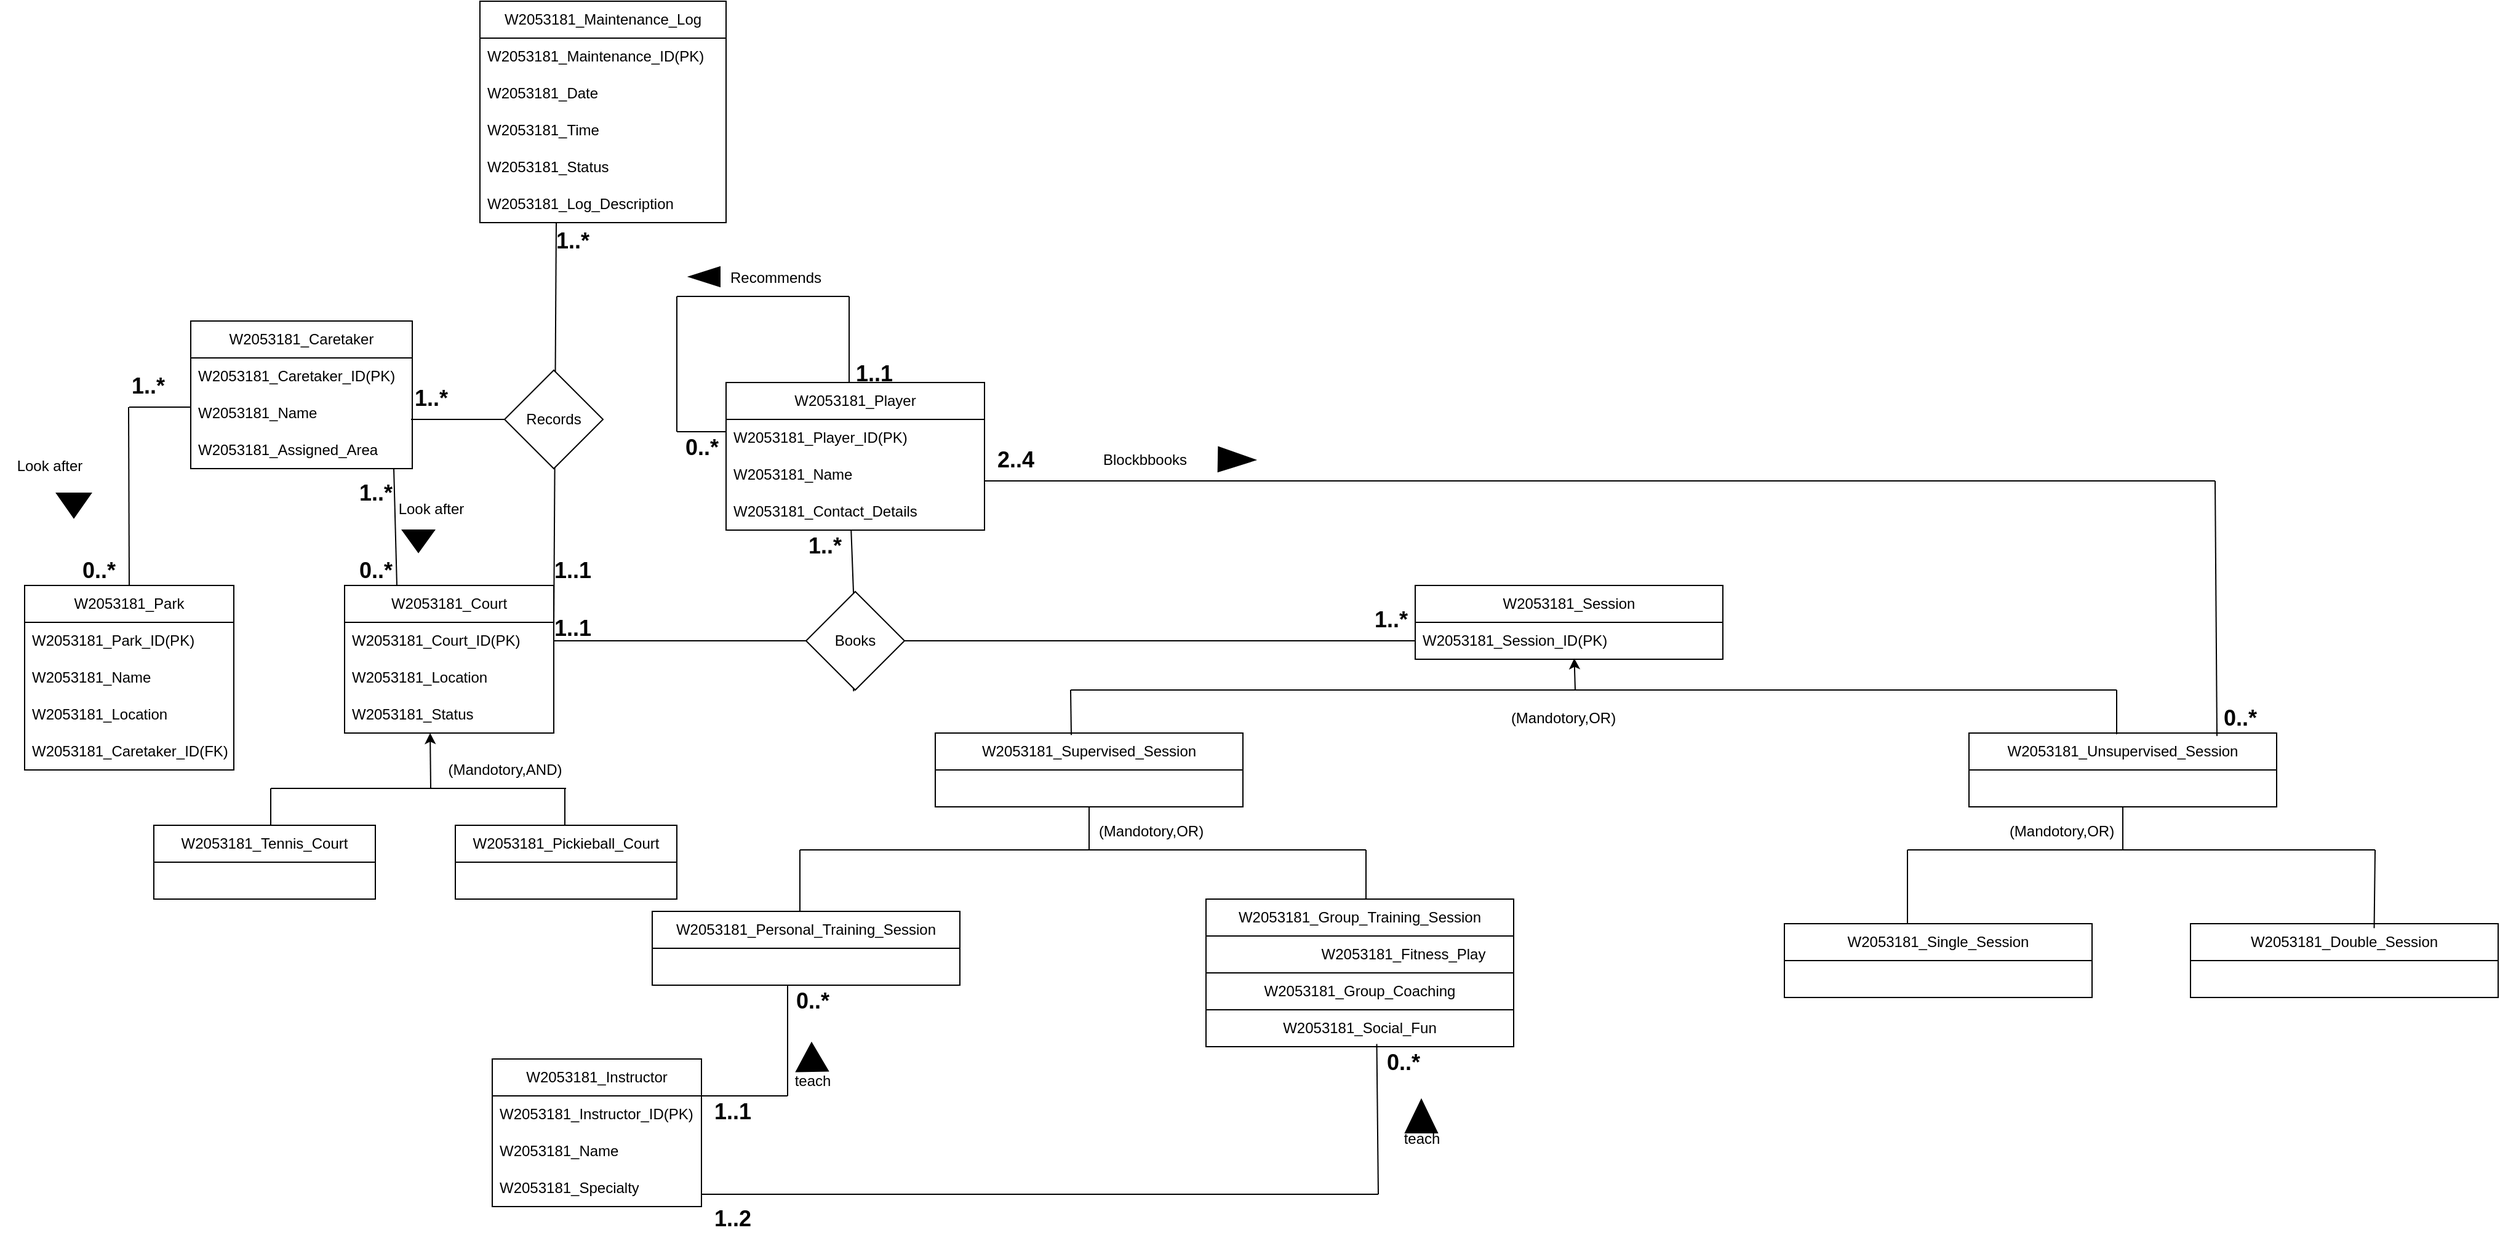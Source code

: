 <mxfile version="24.8.2">
  <diagram name="Page-1" id="o4bU7wl1wtWWs5g_lytX">
    <mxGraphModel dx="1502" dy="1691" grid="1" gridSize="10" guides="1" tooltips="1" connect="1" arrows="1" fold="1" page="1" pageScale="1" pageWidth="850" pageHeight="1100" math="0" shadow="0">
      <root>
        <mxCell id="0" />
        <mxCell id="1" parent="0" />
        <mxCell id="Y2qi2BhLRB18Mmbf1ACB-73" value="W2053181_Session" style="swimlane;fontStyle=0;childLayout=stackLayout;horizontal=1;startSize=30;horizontalStack=0;resizeParent=1;resizeParentMax=0;resizeLast=0;collapsible=1;marginBottom=0;whiteSpace=wrap;html=1;" parent="1" vertex="1">
          <mxGeometry x="1730" y="-15" width="250" height="60" as="geometry" />
        </mxCell>
        <mxCell id="O6MUh7L8gBD3o-QbOFRl-17" value="" style="endArrow=classic;html=1;rounded=0;entryX=0.517;entryY=0.973;entryDx=0;entryDy=0;entryPerimeter=0;" parent="Y2qi2BhLRB18Mmbf1ACB-73" target="Y2qi2BhLRB18Mmbf1ACB-74" edge="1">
          <mxGeometry width="50" height="50" relative="1" as="geometry">
            <mxPoint x="130" y="85" as="sourcePoint" />
            <mxPoint x="180" y="35" as="targetPoint" />
          </mxGeometry>
        </mxCell>
        <mxCell id="Y2qi2BhLRB18Mmbf1ACB-74" value="W2053181_Session_ID(PK)" style="text;strokeColor=none;fillColor=none;align=left;verticalAlign=middle;spacingLeft=4;spacingRight=4;overflow=hidden;points=[[0,0.5],[1,0.5]];portConstraint=eastwest;rotatable=0;whiteSpace=wrap;html=1;" parent="Y2qi2BhLRB18Mmbf1ACB-73" vertex="1">
          <mxGeometry y="30" width="250" height="30" as="geometry" />
        </mxCell>
        <mxCell id="Y2qi2BhLRB18Mmbf1ACB-79" value="W2053181_Personal_Training_Session" style="swimlane;fontStyle=0;childLayout=stackLayout;horizontal=1;startSize=30;horizontalStack=0;resizeParent=1;resizeParentMax=0;resizeLast=0;collapsible=1;marginBottom=0;whiteSpace=wrap;html=1;" parent="1" vertex="1">
          <mxGeometry x="1110" y="250" width="250" height="60" as="geometry" />
        </mxCell>
        <mxCell id="Y2qi2BhLRB18Mmbf1ACB-82" value="W2053181_Unsupervised_Session" style="swimlane;fontStyle=0;childLayout=stackLayout;horizontal=1;startSize=30;horizontalStack=0;resizeParent=1;resizeParentMax=0;resizeLast=0;collapsible=1;marginBottom=0;whiteSpace=wrap;html=1;" parent="1" vertex="1">
          <mxGeometry x="2180" y="105" width="250" height="60" as="geometry" />
        </mxCell>
        <mxCell id="O6MUh7L8gBD3o-QbOFRl-19" value="" style="endArrow=none;html=1;rounded=0;" parent="Y2qi2BhLRB18Mmbf1ACB-82" edge="1">
          <mxGeometry width="50" height="50" relative="1" as="geometry">
            <mxPoint x="125" y="95" as="sourcePoint" />
            <mxPoint x="125" y="60" as="targetPoint" />
          </mxGeometry>
        </mxCell>
        <mxCell id="Y2qi2BhLRB18Mmbf1ACB-84" value="W2053181_Supervised_Session" style="swimlane;fontStyle=0;childLayout=stackLayout;horizontal=1;startSize=30;horizontalStack=0;resizeParent=1;resizeParentMax=0;resizeLast=0;collapsible=1;marginBottom=0;whiteSpace=wrap;html=1;" parent="1" vertex="1">
          <mxGeometry x="1340" y="105" width="250" height="60" as="geometry" />
        </mxCell>
        <mxCell id="O6MUh7L8gBD3o-QbOFRl-21" value="" style="endArrow=none;html=1;rounded=0;entryX=0.5;entryY=1;entryDx=0;entryDy=0;" parent="Y2qi2BhLRB18Mmbf1ACB-84" target="Y2qi2BhLRB18Mmbf1ACB-84" edge="1">
          <mxGeometry width="50" height="50" relative="1" as="geometry">
            <mxPoint x="125" y="95" as="sourcePoint" />
            <mxPoint x="110" y="55" as="targetPoint" />
          </mxGeometry>
        </mxCell>
        <mxCell id="Y2qi2BhLRB18Mmbf1ACB-85" value="W2053181_Group_Training_Session" style="swimlane;fontStyle=0;childLayout=stackLayout;horizontal=1;startSize=30;horizontalStack=0;resizeParent=1;resizeParentMax=0;resizeLast=0;collapsible=1;marginBottom=0;whiteSpace=wrap;html=1;" parent="1" vertex="1">
          <mxGeometry x="1560" y="240" width="250" height="60" as="geometry" />
        </mxCell>
        <mxCell id="hULqtWP8kxbxIWVgAMqm-43" value="&amp;nbsp; &amp;nbsp; &amp;nbsp; &amp;nbsp; &amp;nbsp; &amp;nbsp; &amp;nbsp; &amp;nbsp; &amp;nbsp; &amp;nbsp; &amp;nbsp;W2053181_Fitness_Play" style="text;html=1;align=center;verticalAlign=middle;resizable=0;points=[];autosize=1;strokeColor=none;fillColor=none;" parent="Y2qi2BhLRB18Mmbf1ACB-85" vertex="1">
          <mxGeometry y="30" width="250" height="30" as="geometry" />
        </mxCell>
        <mxCell id="Y2qi2BhLRB18Mmbf1ACB-86" value="W2053181_Double_Session" style="swimlane;fontStyle=0;childLayout=stackLayout;horizontal=1;startSize=30;horizontalStack=0;resizeParent=1;resizeParentMax=0;resizeLast=0;collapsible=1;marginBottom=0;whiteSpace=wrap;html=1;" parent="1" vertex="1">
          <mxGeometry x="2360" y="260" width="250" height="60" as="geometry" />
        </mxCell>
        <mxCell id="Y2qi2BhLRB18Mmbf1ACB-87" value="W2053181_Single_Session" style="swimlane;fontStyle=0;childLayout=stackLayout;horizontal=1;startSize=30;horizontalStack=0;resizeParent=1;resizeParentMax=0;resizeLast=0;collapsible=1;marginBottom=0;whiteSpace=wrap;html=1;" parent="1" vertex="1">
          <mxGeometry x="2030" y="260" width="250" height="60" as="geometry" />
        </mxCell>
        <mxCell id="hULqtWP8kxbxIWVgAMqm-46" value="W2053181_Group_Coaching" style="whiteSpace=wrap;html=1;" parent="1" vertex="1">
          <mxGeometry x="1560" y="300" width="250" height="30" as="geometry" />
        </mxCell>
        <mxCell id="hULqtWP8kxbxIWVgAMqm-48" value="W2053181_Social_Fun" style="whiteSpace=wrap;html=1;" parent="1" vertex="1">
          <mxGeometry x="1560" y="330" width="250" height="30" as="geometry" />
        </mxCell>
        <mxCell id="hULqtWP8kxbxIWVgAMqm-54" value="W2053181_Tennis_Court" style="swimlane;fontStyle=0;childLayout=stackLayout;horizontal=1;startSize=30;horizontalStack=0;resizeParent=1;resizeParentMax=0;resizeLast=0;collapsible=1;marginBottom=0;whiteSpace=wrap;html=1;" parent="1" vertex="1">
          <mxGeometry x="705" y="180" width="180" height="60" as="geometry" />
        </mxCell>
        <mxCell id="hULqtWP8kxbxIWVgAMqm-58" value="W2053181_Pickieball_Court" style="swimlane;fontStyle=0;childLayout=stackLayout;horizontal=1;startSize=30;horizontalStack=0;resizeParent=1;resizeParentMax=0;resizeLast=0;collapsible=1;marginBottom=0;whiteSpace=wrap;html=1;" parent="1" vertex="1">
          <mxGeometry x="950" y="180" width="180" height="60" as="geometry" />
        </mxCell>
        <mxCell id="hULqtWP8kxbxIWVgAMqm-69" value="W2053181_Maintenance_Log" style="swimlane;fontStyle=0;childLayout=stackLayout;horizontal=1;startSize=30;horizontalStack=0;resizeParent=1;resizeParentMax=0;resizeLast=0;collapsible=1;marginBottom=0;whiteSpace=wrap;html=1;" parent="1" vertex="1">
          <mxGeometry x="970" y="-490" width="200" height="180" as="geometry" />
        </mxCell>
        <mxCell id="hULqtWP8kxbxIWVgAMqm-70" value="W2053181_Maintenance_ID(PK)" style="text;strokeColor=none;fillColor=none;align=left;verticalAlign=middle;spacingLeft=4;spacingRight=4;overflow=hidden;points=[[0,0.5],[1,0.5]];portConstraint=eastwest;rotatable=0;whiteSpace=wrap;html=1;" parent="hULqtWP8kxbxIWVgAMqm-69" vertex="1">
          <mxGeometry y="30" width="200" height="30" as="geometry" />
        </mxCell>
        <mxCell id="hULqtWP8kxbxIWVgAMqm-71" value="W2053181_Date" style="text;strokeColor=none;fillColor=none;align=left;verticalAlign=middle;spacingLeft=4;spacingRight=4;overflow=hidden;points=[[0,0.5],[1,0.5]];portConstraint=eastwest;rotatable=0;whiteSpace=wrap;html=1;" parent="hULqtWP8kxbxIWVgAMqm-69" vertex="1">
          <mxGeometry y="60" width="200" height="30" as="geometry" />
        </mxCell>
        <mxCell id="hULqtWP8kxbxIWVgAMqm-72" value="W2053181_Time" style="text;strokeColor=none;fillColor=none;align=left;verticalAlign=middle;spacingLeft=4;spacingRight=4;overflow=hidden;points=[[0,0.5],[1,0.5]];portConstraint=eastwest;rotatable=0;whiteSpace=wrap;html=1;" parent="hULqtWP8kxbxIWVgAMqm-69" vertex="1">
          <mxGeometry y="90" width="200" height="30" as="geometry" />
        </mxCell>
        <mxCell id="hULqtWP8kxbxIWVgAMqm-73" value="W2053181_Status" style="text;strokeColor=none;fillColor=none;align=left;verticalAlign=middle;spacingLeft=4;spacingRight=4;overflow=hidden;points=[[0,0.5],[1,0.5]];portConstraint=eastwest;rotatable=0;whiteSpace=wrap;html=1;" parent="hULqtWP8kxbxIWVgAMqm-69" vertex="1">
          <mxGeometry y="120" width="200" height="30" as="geometry" />
        </mxCell>
        <mxCell id="hULqtWP8kxbxIWVgAMqm-74" value="W2053181_Log_Description" style="text;strokeColor=none;fillColor=none;align=left;verticalAlign=middle;spacingLeft=4;spacingRight=4;overflow=hidden;points=[[0,0.5],[1,0.5]];portConstraint=eastwest;rotatable=0;whiteSpace=wrap;html=1;" parent="hULqtWP8kxbxIWVgAMqm-69" vertex="1">
          <mxGeometry y="150" width="200" height="30" as="geometry" />
        </mxCell>
        <mxCell id="hULqtWP8kxbxIWVgAMqm-77" value="W2053181_Caretaker" style="swimlane;fontStyle=0;childLayout=stackLayout;horizontal=1;startSize=30;horizontalStack=0;resizeParent=1;resizeParentMax=0;resizeLast=0;collapsible=1;marginBottom=0;whiteSpace=wrap;html=1;" parent="1" vertex="1">
          <mxGeometry x="735" y="-230" width="180" height="120" as="geometry" />
        </mxCell>
        <mxCell id="hULqtWP8kxbxIWVgAMqm-78" value="W2053181_Caretaker_ID(PK)" style="text;strokeColor=none;fillColor=none;align=left;verticalAlign=middle;spacingLeft=4;spacingRight=4;overflow=hidden;points=[[0,0.5],[1,0.5]];portConstraint=eastwest;rotatable=0;whiteSpace=wrap;html=1;" parent="hULqtWP8kxbxIWVgAMqm-77" vertex="1">
          <mxGeometry y="30" width="180" height="30" as="geometry" />
        </mxCell>
        <mxCell id="hULqtWP8kxbxIWVgAMqm-79" value="W2053181_Name" style="text;strokeColor=none;fillColor=none;align=left;verticalAlign=middle;spacingLeft=4;spacingRight=4;overflow=hidden;points=[[0,0.5],[1,0.5]];portConstraint=eastwest;rotatable=0;whiteSpace=wrap;html=1;" parent="hULqtWP8kxbxIWVgAMqm-77" vertex="1">
          <mxGeometry y="60" width="180" height="30" as="geometry" />
        </mxCell>
        <mxCell id="hULqtWP8kxbxIWVgAMqm-80" value="W2053181_Assigned_Area" style="text;strokeColor=none;fillColor=none;align=left;verticalAlign=middle;spacingLeft=4;spacingRight=4;overflow=hidden;points=[[0,0.5],[1,0.5]];portConstraint=eastwest;rotatable=0;whiteSpace=wrap;html=1;" parent="hULqtWP8kxbxIWVgAMqm-77" vertex="1">
          <mxGeometry y="90" width="180" height="30" as="geometry" />
        </mxCell>
        <mxCell id="hULqtWP8kxbxIWVgAMqm-81" value="W2053181_Park" style="swimlane;fontStyle=0;childLayout=stackLayout;horizontal=1;startSize=30;horizontalStack=0;resizeParent=1;resizeParentMax=0;resizeLast=0;collapsible=1;marginBottom=0;whiteSpace=wrap;html=1;" parent="1" vertex="1">
          <mxGeometry x="600" y="-15" width="170" height="150" as="geometry" />
        </mxCell>
        <mxCell id="hULqtWP8kxbxIWVgAMqm-82" value="W2053181_Park_ID(PK)" style="text;strokeColor=none;fillColor=none;align=left;verticalAlign=middle;spacingLeft=4;spacingRight=4;overflow=hidden;points=[[0,0.5],[1,0.5]];portConstraint=eastwest;rotatable=0;whiteSpace=wrap;html=1;" parent="hULqtWP8kxbxIWVgAMqm-81" vertex="1">
          <mxGeometry y="30" width="170" height="30" as="geometry" />
        </mxCell>
        <mxCell id="hULqtWP8kxbxIWVgAMqm-83" value="W2053181_Name" style="text;strokeColor=none;fillColor=none;align=left;verticalAlign=middle;spacingLeft=4;spacingRight=4;overflow=hidden;points=[[0,0.5],[1,0.5]];portConstraint=eastwest;rotatable=0;whiteSpace=wrap;html=1;" parent="hULqtWP8kxbxIWVgAMqm-81" vertex="1">
          <mxGeometry y="60" width="170" height="30" as="geometry" />
        </mxCell>
        <mxCell id="hULqtWP8kxbxIWVgAMqm-84" value="W2053181_Location" style="text;strokeColor=none;fillColor=none;align=left;verticalAlign=middle;spacingLeft=4;spacingRight=4;overflow=hidden;points=[[0,0.5],[1,0.5]];portConstraint=eastwest;rotatable=0;whiteSpace=wrap;html=1;" parent="hULqtWP8kxbxIWVgAMqm-81" vertex="1">
          <mxGeometry y="90" width="170" height="30" as="geometry" />
        </mxCell>
        <mxCell id="hULqtWP8kxbxIWVgAMqm-85" value="W2053181_Caretaker_ID(FK)" style="text;strokeColor=none;fillColor=none;align=left;verticalAlign=middle;spacingLeft=4;spacingRight=4;overflow=hidden;points=[[0,0.5],[1,0.5]];portConstraint=eastwest;rotatable=0;whiteSpace=wrap;html=1;" parent="hULqtWP8kxbxIWVgAMqm-81" vertex="1">
          <mxGeometry y="120" width="170" height="30" as="geometry" />
        </mxCell>
        <mxCell id="hULqtWP8kxbxIWVgAMqm-87" value="W2053181_Court" style="swimlane;fontStyle=0;childLayout=stackLayout;horizontal=1;startSize=30;horizontalStack=0;resizeParent=1;resizeParentMax=0;resizeLast=0;collapsible=1;marginBottom=0;whiteSpace=wrap;html=1;" parent="1" vertex="1">
          <mxGeometry x="860" y="-15" width="170" height="120" as="geometry" />
        </mxCell>
        <mxCell id="hULqtWP8kxbxIWVgAMqm-88" value="W2053181_Court_ID(PK)" style="text;strokeColor=none;fillColor=none;align=left;verticalAlign=middle;spacingLeft=4;spacingRight=4;overflow=hidden;points=[[0,0.5],[1,0.5]];portConstraint=eastwest;rotatable=0;whiteSpace=wrap;html=1;" parent="hULqtWP8kxbxIWVgAMqm-87" vertex="1">
          <mxGeometry y="30" width="170" height="30" as="geometry" />
        </mxCell>
        <mxCell id="hULqtWP8kxbxIWVgAMqm-90" value="W2053181_Location" style="text;strokeColor=none;fillColor=none;align=left;verticalAlign=middle;spacingLeft=4;spacingRight=4;overflow=hidden;points=[[0,0.5],[1,0.5]];portConstraint=eastwest;rotatable=0;whiteSpace=wrap;html=1;" parent="hULqtWP8kxbxIWVgAMqm-87" vertex="1">
          <mxGeometry y="60" width="170" height="30" as="geometry" />
        </mxCell>
        <mxCell id="hULqtWP8kxbxIWVgAMqm-91" value="W2053181_Status" style="text;strokeColor=none;fillColor=none;align=left;verticalAlign=middle;spacingLeft=4;spacingRight=4;overflow=hidden;points=[[0,0.5],[1,0.5]];portConstraint=eastwest;rotatable=0;whiteSpace=wrap;html=1;" parent="hULqtWP8kxbxIWVgAMqm-87" vertex="1">
          <mxGeometry y="90" width="170" height="30" as="geometry" />
        </mxCell>
        <mxCell id="hULqtWP8kxbxIWVgAMqm-92" value="W2053181_Player" style="swimlane;fontStyle=0;childLayout=stackLayout;horizontal=1;startSize=30;horizontalStack=0;resizeParent=1;resizeParentMax=0;resizeLast=0;collapsible=1;marginBottom=0;whiteSpace=wrap;html=1;" parent="1" vertex="1">
          <mxGeometry x="1170" y="-180" width="210" height="120" as="geometry" />
        </mxCell>
        <mxCell id="hULqtWP8kxbxIWVgAMqm-93" value="W2053181_Player_ID(PK)" style="text;strokeColor=none;fillColor=none;align=left;verticalAlign=middle;spacingLeft=4;spacingRight=4;overflow=hidden;points=[[0,0.5],[1,0.5]];portConstraint=eastwest;rotatable=0;whiteSpace=wrap;html=1;" parent="hULqtWP8kxbxIWVgAMqm-92" vertex="1">
          <mxGeometry y="30" width="210" height="30" as="geometry" />
        </mxCell>
        <mxCell id="hULqtWP8kxbxIWVgAMqm-94" value="W2053181_Name" style="text;strokeColor=none;fillColor=none;align=left;verticalAlign=middle;spacingLeft=4;spacingRight=4;overflow=hidden;points=[[0,0.5],[1,0.5]];portConstraint=eastwest;rotatable=0;whiteSpace=wrap;html=1;" parent="hULqtWP8kxbxIWVgAMqm-92" vertex="1">
          <mxGeometry y="60" width="210" height="30" as="geometry" />
        </mxCell>
        <mxCell id="hULqtWP8kxbxIWVgAMqm-95" value="W2053181_Contact_Details" style="text;strokeColor=none;fillColor=none;align=left;verticalAlign=middle;spacingLeft=4;spacingRight=4;overflow=hidden;points=[[0,0.5],[1,0.5]];portConstraint=eastwest;rotatable=0;whiteSpace=wrap;html=1;" parent="hULqtWP8kxbxIWVgAMqm-92" vertex="1">
          <mxGeometry y="90" width="210" height="30" as="geometry" />
        </mxCell>
        <mxCell id="hULqtWP8kxbxIWVgAMqm-102" value="" style="endArrow=none;html=1;rounded=0;" parent="1" edge="1">
          <mxGeometry width="50" height="50" relative="1" as="geometry">
            <mxPoint x="1230" y="250" as="sourcePoint" />
            <mxPoint x="1230" y="200" as="targetPoint" />
          </mxGeometry>
        </mxCell>
        <mxCell id="hULqtWP8kxbxIWVgAMqm-103" value="" style="endArrow=none;html=1;rounded=0;" parent="1" edge="1">
          <mxGeometry width="50" height="50" relative="1" as="geometry">
            <mxPoint x="1230" y="200" as="sourcePoint" />
            <mxPoint x="1690" y="200" as="targetPoint" />
          </mxGeometry>
        </mxCell>
        <mxCell id="hULqtWP8kxbxIWVgAMqm-104" value="" style="endArrow=none;html=1;rounded=0;exitX=0.5;exitY=0;exitDx=0;exitDy=0;" parent="1" source="Y2qi2BhLRB18Mmbf1ACB-85" edge="1">
          <mxGeometry width="50" height="50" relative="1" as="geometry">
            <mxPoint x="1640" y="250" as="sourcePoint" />
            <mxPoint x="1690" y="200" as="targetPoint" />
            <Array as="points">
              <mxPoint x="1690" y="240" />
            </Array>
          </mxGeometry>
        </mxCell>
        <mxCell id="hULqtWP8kxbxIWVgAMqm-110" value="" style="endArrow=none;html=1;rounded=0;" parent="1" edge="1">
          <mxGeometry width="50" height="50" relative="1" as="geometry">
            <mxPoint x="2130" y="260" as="sourcePoint" />
            <mxPoint x="2130" y="200" as="targetPoint" />
          </mxGeometry>
        </mxCell>
        <mxCell id="hULqtWP8kxbxIWVgAMqm-112" value="" style="endArrow=none;html=1;rounded=0;" parent="1" edge="1">
          <mxGeometry width="50" height="50" relative="1" as="geometry">
            <mxPoint x="2130" y="200" as="sourcePoint" />
            <mxPoint x="2510" y="200" as="targetPoint" />
          </mxGeometry>
        </mxCell>
        <mxCell id="hULqtWP8kxbxIWVgAMqm-113" value="" style="endArrow=none;html=1;rounded=0;exitX=0.597;exitY=0.06;exitDx=0;exitDy=0;exitPerimeter=0;" parent="1" source="Y2qi2BhLRB18Mmbf1ACB-86" edge="1">
          <mxGeometry width="50" height="50" relative="1" as="geometry">
            <mxPoint x="2510" y="250" as="sourcePoint" />
            <mxPoint x="2510" y="200" as="targetPoint" />
          </mxGeometry>
        </mxCell>
        <mxCell id="hULqtWP8kxbxIWVgAMqm-117" value="" style="endArrow=none;html=1;rounded=0;exitX=0.442;exitY=0.027;exitDx=0;exitDy=0;exitPerimeter=0;" parent="1" source="Y2qi2BhLRB18Mmbf1ACB-84" edge="1">
          <mxGeometry width="50" height="50" relative="1" as="geometry">
            <mxPoint x="1450" y="100" as="sourcePoint" />
            <mxPoint x="1450" y="70" as="targetPoint" />
          </mxGeometry>
        </mxCell>
        <mxCell id="hULqtWP8kxbxIWVgAMqm-118" value="" style="endArrow=none;html=1;rounded=0;" parent="1" edge="1">
          <mxGeometry width="50" height="50" relative="1" as="geometry">
            <mxPoint x="1450" y="70" as="sourcePoint" />
            <mxPoint x="2300" y="70" as="targetPoint" />
          </mxGeometry>
        </mxCell>
        <mxCell id="hULqtWP8kxbxIWVgAMqm-119" value="" style="endArrow=none;html=1;rounded=0;" parent="1" edge="1">
          <mxGeometry width="50" height="50" relative="1" as="geometry">
            <mxPoint x="2300" y="106" as="sourcePoint" />
            <mxPoint x="2300" y="70" as="targetPoint" />
          </mxGeometry>
        </mxCell>
        <mxCell id="hULqtWP8kxbxIWVgAMqm-128" value="" style="endArrow=none;html=1;rounded=0;" parent="1" edge="1">
          <mxGeometry width="50" height="50" relative="1" as="geometry">
            <mxPoint x="800" y="180" as="sourcePoint" />
            <mxPoint x="800" y="150" as="targetPoint" />
          </mxGeometry>
        </mxCell>
        <mxCell id="hULqtWP8kxbxIWVgAMqm-130" value="" style="endArrow=none;html=1;rounded=0;" parent="1" edge="1">
          <mxGeometry width="50" height="50" relative="1" as="geometry">
            <mxPoint x="1039" y="180" as="sourcePoint" />
            <mxPoint x="1039" y="150" as="targetPoint" />
          </mxGeometry>
        </mxCell>
        <mxCell id="hULqtWP8kxbxIWVgAMqm-134" value="" style="endArrow=none;html=1;rounded=0;" parent="1" edge="1">
          <mxGeometry width="50" height="50" relative="1" as="geometry">
            <mxPoint x="1030" y="20" as="sourcePoint" />
            <mxPoint x="1032" y="-310" as="targetPoint" />
          </mxGeometry>
        </mxCell>
        <mxCell id="hULqtWP8kxbxIWVgAMqm-142" value="" style="endArrow=none;html=1;rounded=0;entryX=0;entryY=0.5;entryDx=0;entryDy=0;" parent="1" source="O6MUh7L8gBD3o-QbOFRl-12" target="Y2qi2BhLRB18Mmbf1ACB-74" edge="1">
          <mxGeometry width="50" height="50" relative="1" as="geometry">
            <mxPoint x="1030" y="30" as="sourcePoint" />
            <mxPoint x="1080" y="-20" as="targetPoint" />
          </mxGeometry>
        </mxCell>
        <mxCell id="hULqtWP8kxbxIWVgAMqm-144" value="" style="endArrow=none;html=1;rounded=0;" parent="1" edge="1">
          <mxGeometry width="50" height="50" relative="1" as="geometry">
            <mxPoint x="1380" y="-100" as="sourcePoint" />
            <mxPoint x="2380" y="-100" as="targetPoint" />
          </mxGeometry>
        </mxCell>
        <mxCell id="hULqtWP8kxbxIWVgAMqm-145" value="" style="endArrow=none;html=1;rounded=0;exitX=0.806;exitY=0.04;exitDx=0;exitDy=0;exitPerimeter=0;" parent="1" source="Y2qi2BhLRB18Mmbf1ACB-82" edge="1">
          <mxGeometry width="50" height="50" relative="1" as="geometry">
            <mxPoint x="2380" y="100" as="sourcePoint" />
            <mxPoint x="2380" y="-100" as="targetPoint" />
          </mxGeometry>
        </mxCell>
        <mxCell id="hULqtWP8kxbxIWVgAMqm-146" value="" style="endArrow=none;html=1;rounded=0;entryX=0.484;entryY=1.013;entryDx=0;entryDy=0;entryPerimeter=0;" parent="1" source="O6MUh7L8gBD3o-QbOFRl-12" target="hULqtWP8kxbxIWVgAMqm-95" edge="1">
          <mxGeometry width="50" height="50" relative="1" as="geometry">
            <mxPoint x="1270" y="30" as="sourcePoint" />
            <mxPoint x="1320" y="-20" as="targetPoint" />
          </mxGeometry>
        </mxCell>
        <mxCell id="O6MUh7L8gBD3o-QbOFRl-2" value="" style="endArrow=none;html=1;rounded=0;" parent="1" edge="1">
          <mxGeometry width="50" height="50" relative="1" as="geometry">
            <mxPoint x="1270" y="-180" as="sourcePoint" />
            <mxPoint x="1270" y="-250" as="targetPoint" />
          </mxGeometry>
        </mxCell>
        <mxCell id="O6MUh7L8gBD3o-QbOFRl-4" value="" style="endArrow=none;html=1;rounded=0;" parent="1" edge="1">
          <mxGeometry width="50" height="50" relative="1" as="geometry">
            <mxPoint x="1130" y="-250" as="sourcePoint" />
            <mxPoint x="1270" y="-250" as="targetPoint" />
          </mxGeometry>
        </mxCell>
        <mxCell id="O6MUh7L8gBD3o-QbOFRl-5" value="" style="endArrow=none;html=1;rounded=0;" parent="1" edge="1">
          <mxGeometry width="50" height="50" relative="1" as="geometry">
            <mxPoint x="1130" y="-140" as="sourcePoint" />
            <mxPoint x="1130" y="-250" as="targetPoint" />
          </mxGeometry>
        </mxCell>
        <mxCell id="O6MUh7L8gBD3o-QbOFRl-6" value="" style="endArrow=none;html=1;rounded=0;" parent="1" edge="1">
          <mxGeometry width="50" height="50" relative="1" as="geometry">
            <mxPoint x="1130" y="-140" as="sourcePoint" />
            <mxPoint x="1170" y="-140" as="targetPoint" />
          </mxGeometry>
        </mxCell>
        <mxCell id="O6MUh7L8gBD3o-QbOFRl-7" value="Records" style="rhombus;whiteSpace=wrap;html=1;" parent="1" vertex="1">
          <mxGeometry x="990" y="-190" width="80" height="80" as="geometry" />
        </mxCell>
        <mxCell id="O6MUh7L8gBD3o-QbOFRl-8" value="" style="endArrow=none;html=1;rounded=0;" parent="1" edge="1">
          <mxGeometry width="50" height="50" relative="1" as="geometry">
            <mxPoint x="914" y="-150" as="sourcePoint" />
            <mxPoint x="990" y="-150" as="targetPoint" />
          </mxGeometry>
        </mxCell>
        <mxCell id="O6MUh7L8gBD3o-QbOFRl-9" value="" style="endArrow=none;html=1;rounded=0;exitX=0.25;exitY=0;exitDx=0;exitDy=0;" parent="1" source="hULqtWP8kxbxIWVgAMqm-87" edge="1">
          <mxGeometry width="50" height="50" relative="1" as="geometry">
            <mxPoint x="900" y="-20" as="sourcePoint" />
            <mxPoint x="900" y="-110" as="targetPoint" />
          </mxGeometry>
        </mxCell>
        <mxCell id="O6MUh7L8gBD3o-QbOFRl-10" value="" style="endArrow=none;html=1;rounded=0;" parent="1" edge="1">
          <mxGeometry width="50" height="50" relative="1" as="geometry">
            <mxPoint x="685" y="-160" as="sourcePoint" />
            <mxPoint x="735" y="-160" as="targetPoint" />
          </mxGeometry>
        </mxCell>
        <mxCell id="O6MUh7L8gBD3o-QbOFRl-11" value="" style="endArrow=none;html=1;rounded=0;exitX=0.5;exitY=0;exitDx=0;exitDy=0;" parent="1" source="hULqtWP8kxbxIWVgAMqm-81" edge="1">
          <mxGeometry width="50" height="50" relative="1" as="geometry">
            <mxPoint x="685" y="-20" as="sourcePoint" />
            <mxPoint x="684.5" y="-160" as="targetPoint" />
          </mxGeometry>
        </mxCell>
        <mxCell id="O6MUh7L8gBD3o-QbOFRl-13" value="" style="endArrow=none;html=1;rounded=0;entryX=0.484;entryY=1.013;entryDx=0;entryDy=0;entryPerimeter=0;" parent="1" target="O6MUh7L8gBD3o-QbOFRl-12" edge="1">
          <mxGeometry width="50" height="50" relative="1" as="geometry">
            <mxPoint x="1270" y="30" as="sourcePoint" />
            <mxPoint x="1272" y="-60" as="targetPoint" />
          </mxGeometry>
        </mxCell>
        <mxCell id="O6MUh7L8gBD3o-QbOFRl-14" value="" style="endArrow=none;html=1;rounded=0;entryX=0;entryY=0.5;entryDx=0;entryDy=0;" parent="1" target="O6MUh7L8gBD3o-QbOFRl-12" edge="1">
          <mxGeometry width="50" height="50" relative="1" as="geometry">
            <mxPoint x="1030" y="30" as="sourcePoint" />
            <mxPoint x="1730" y="30" as="targetPoint" />
          </mxGeometry>
        </mxCell>
        <mxCell id="O6MUh7L8gBD3o-QbOFRl-12" value="Books" style="rhombus;whiteSpace=wrap;html=1;" parent="1" vertex="1">
          <mxGeometry x="1235" y="-10" width="80" height="80" as="geometry" />
        </mxCell>
        <mxCell id="O6MUh7L8gBD3o-QbOFRl-15" value="" style="endArrow=none;html=1;rounded=0;" parent="1" edge="1">
          <mxGeometry width="50" height="50" relative="1" as="geometry">
            <mxPoint x="800" y="150" as="sourcePoint" />
            <mxPoint x="1040" y="150" as="targetPoint" />
          </mxGeometry>
        </mxCell>
        <mxCell id="O6MUh7L8gBD3o-QbOFRl-16" value="" style="endArrow=classic;html=1;rounded=0;entryX=0.409;entryY=1;entryDx=0;entryDy=0;entryPerimeter=0;" parent="1" target="hULqtWP8kxbxIWVgAMqm-91" edge="1">
          <mxGeometry width="50" height="50" relative="1" as="geometry">
            <mxPoint x="930" y="150" as="sourcePoint" />
            <mxPoint x="980" y="100" as="targetPoint" />
          </mxGeometry>
        </mxCell>
        <mxCell id="O6MUh7L8gBD3o-QbOFRl-22" value="W2053181_Instructor" style="swimlane;fontStyle=0;childLayout=stackLayout;horizontal=1;startSize=30;horizontalStack=0;resizeParent=1;resizeParentMax=0;resizeLast=0;collapsible=1;marginBottom=0;whiteSpace=wrap;html=1;" parent="1" vertex="1">
          <mxGeometry x="980" y="370" width="170" height="120" as="geometry" />
        </mxCell>
        <mxCell id="O6MUh7L8gBD3o-QbOFRl-23" value="W2053181_Instructor_ID(PK)" style="text;strokeColor=none;fillColor=none;align=left;verticalAlign=middle;spacingLeft=4;spacingRight=4;overflow=hidden;points=[[0,0.5],[1,0.5]];portConstraint=eastwest;rotatable=0;whiteSpace=wrap;html=1;" parent="O6MUh7L8gBD3o-QbOFRl-22" vertex="1">
          <mxGeometry y="30" width="170" height="30" as="geometry" />
        </mxCell>
        <mxCell id="O6MUh7L8gBD3o-QbOFRl-24" value="W2053181_Name" style="text;strokeColor=none;fillColor=none;align=left;verticalAlign=middle;spacingLeft=4;spacingRight=4;overflow=hidden;points=[[0,0.5],[1,0.5]];portConstraint=eastwest;rotatable=0;whiteSpace=wrap;html=1;" parent="O6MUh7L8gBD3o-QbOFRl-22" vertex="1">
          <mxGeometry y="60" width="170" height="30" as="geometry" />
        </mxCell>
        <mxCell id="O6MUh7L8gBD3o-QbOFRl-25" value="W2053181_Specialty" style="text;strokeColor=none;fillColor=none;align=left;verticalAlign=middle;spacingLeft=4;spacingRight=4;overflow=hidden;points=[[0,0.5],[1,0.5]];portConstraint=eastwest;rotatable=0;whiteSpace=wrap;html=1;" parent="O6MUh7L8gBD3o-QbOFRl-22" vertex="1">
          <mxGeometry y="90" width="170" height="30" as="geometry" />
        </mxCell>
        <mxCell id="O6MUh7L8gBD3o-QbOFRl-26" value="" style="endArrow=none;html=1;rounded=0;" parent="1" edge="1">
          <mxGeometry width="50" height="50" relative="1" as="geometry">
            <mxPoint x="1150" y="400" as="sourcePoint" />
            <mxPoint x="1220" y="400" as="targetPoint" />
          </mxGeometry>
        </mxCell>
        <mxCell id="O6MUh7L8gBD3o-QbOFRl-27" value="" style="endArrow=none;html=1;rounded=0;" parent="1" edge="1">
          <mxGeometry width="50" height="50" relative="1" as="geometry">
            <mxPoint x="1220" y="400" as="sourcePoint" />
            <mxPoint x="1220" y="310" as="targetPoint" />
          </mxGeometry>
        </mxCell>
        <mxCell id="O6MUh7L8gBD3o-QbOFRl-28" value="" style="endArrow=none;html=1;rounded=0;" parent="1" edge="1">
          <mxGeometry width="50" height="50" relative="1" as="geometry">
            <mxPoint x="1150" y="480" as="sourcePoint" />
            <mxPoint x="1700" y="480" as="targetPoint" />
          </mxGeometry>
        </mxCell>
        <mxCell id="O6MUh7L8gBD3o-QbOFRl-29" value="" style="endArrow=none;html=1;rounded=0;entryX=0.555;entryY=0.927;entryDx=0;entryDy=0;entryPerimeter=0;" parent="1" target="hULqtWP8kxbxIWVgAMqm-48" edge="1">
          <mxGeometry width="50" height="50" relative="1" as="geometry">
            <mxPoint x="1700" y="480" as="sourcePoint" />
            <mxPoint x="1750" y="430" as="targetPoint" />
          </mxGeometry>
        </mxCell>
        <mxCell id="O6MUh7L8gBD3o-QbOFRl-30" value="Recommends" style="text;html=1;align=center;verticalAlign=middle;resizable=0;points=[];autosize=1;strokeColor=none;fillColor=none;" parent="1" vertex="1">
          <mxGeometry x="1160" y="-280" width="100" height="30" as="geometry" />
        </mxCell>
        <mxCell id="O6MUh7L8gBD3o-QbOFRl-33" value="&lt;h2&gt;1..*&lt;/h2&gt;" style="text;html=1;align=center;verticalAlign=middle;resizable=0;points=[];autosize=1;strokeColor=none;fillColor=none;" parent="1" vertex="1">
          <mxGeometry x="1020" y="-325" width="50" height="60" as="geometry" />
        </mxCell>
        <mxCell id="O6MUh7L8gBD3o-QbOFRl-34" value="&lt;h2&gt;1..*&lt;/h2&gt;" style="text;html=1;align=center;verticalAlign=middle;resizable=0;points=[];autosize=1;strokeColor=none;fillColor=none;" parent="1" vertex="1">
          <mxGeometry x="905" y="-197" width="50" height="60" as="geometry" />
        </mxCell>
        <mxCell id="O6MUh7L8gBD3o-QbOFRl-35" value="(Mandotory,OR)" style="text;html=1;align=center;verticalAlign=middle;resizable=0;points=[];autosize=1;strokeColor=none;fillColor=none;" parent="1" vertex="1">
          <mxGeometry x="1460" y="170" width="110" height="30" as="geometry" />
        </mxCell>
        <mxCell id="O6MUh7L8gBD3o-QbOFRl-36" value="(Mandotory,OR)" style="text;html=1;align=center;verticalAlign=middle;resizable=0;points=[];autosize=1;strokeColor=none;fillColor=none;" parent="1" vertex="1">
          <mxGeometry x="2200" y="170" width="110" height="30" as="geometry" />
        </mxCell>
        <mxCell id="O6MUh7L8gBD3o-QbOFRl-37" value="(Mandotory,OR)" style="text;html=1;align=center;verticalAlign=middle;resizable=0;points=[];autosize=1;strokeColor=none;fillColor=none;" parent="1" vertex="1">
          <mxGeometry x="1795" y="78" width="110" height="30" as="geometry" />
        </mxCell>
        <mxCell id="O6MUh7L8gBD3o-QbOFRl-38" value="&lt;h2&gt;1..*&lt;/h2&gt;" style="text;html=1;align=center;verticalAlign=middle;resizable=0;points=[];autosize=1;strokeColor=none;fillColor=none;" parent="1" vertex="1">
          <mxGeometry x="860" y="-120" width="50" height="60" as="geometry" />
        </mxCell>
        <mxCell id="O6MUh7L8gBD3o-QbOFRl-39" value="&lt;h2&gt;0..*&lt;/h2&gt;" style="text;html=1;align=center;verticalAlign=middle;resizable=0;points=[];autosize=1;strokeColor=none;fillColor=none;" parent="1" vertex="1">
          <mxGeometry x="860" y="-57" width="50" height="60" as="geometry" />
        </mxCell>
        <mxCell id="O6MUh7L8gBD3o-QbOFRl-40" value="&lt;h2&gt;1..*&lt;/h2&gt;" style="text;html=1;align=center;verticalAlign=middle;resizable=0;points=[];autosize=1;strokeColor=none;fillColor=none;" parent="1" vertex="1">
          <mxGeometry x="675" y="-207" width="50" height="60" as="geometry" />
        </mxCell>
        <mxCell id="O6MUh7L8gBD3o-QbOFRl-41" value="&lt;h2&gt;0..*&lt;/h2&gt;" style="text;html=1;align=center;verticalAlign=middle;resizable=0;points=[];autosize=1;strokeColor=none;fillColor=none;" parent="1" vertex="1">
          <mxGeometry x="635" y="-57" width="50" height="60" as="geometry" />
        </mxCell>
        <mxCell id="O6MUh7L8gBD3o-QbOFRl-42" value="&lt;h2&gt;1..1&lt;/h2&gt;" style="text;html=1;align=center;verticalAlign=middle;resizable=0;points=[];autosize=1;strokeColor=none;fillColor=none;" parent="1" vertex="1">
          <mxGeometry x="1265" y="-217" width="50" height="60" as="geometry" />
        </mxCell>
        <mxCell id="O6MUh7L8gBD3o-QbOFRl-43" value="&lt;h2&gt;0..*&lt;/h2&gt;" style="text;html=1;align=center;verticalAlign=middle;resizable=0;points=[];autosize=1;strokeColor=none;fillColor=none;" parent="1" vertex="1">
          <mxGeometry x="1125" y="-157" width="50" height="60" as="geometry" />
        </mxCell>
        <mxCell id="O6MUh7L8gBD3o-QbOFRl-44" value="(Mandotory,AND)" style="text;html=1;align=center;verticalAlign=middle;resizable=0;points=[];autosize=1;strokeColor=none;fillColor=none;" parent="1" vertex="1">
          <mxGeometry x="930" y="120" width="120" height="30" as="geometry" />
        </mxCell>
        <mxCell id="O6MUh7L8gBD3o-QbOFRl-45" value="&lt;h2&gt;1..1&lt;/h2&gt;" style="text;html=1;align=center;verticalAlign=middle;resizable=0;points=[];autosize=1;strokeColor=none;fillColor=none;" parent="1" vertex="1">
          <mxGeometry x="1020" y="-57" width="50" height="60" as="geometry" />
        </mxCell>
        <mxCell id="O6MUh7L8gBD3o-QbOFRl-46" value="&lt;h2&gt;1..1&lt;/h2&gt;" style="text;html=1;align=center;verticalAlign=middle;resizable=0;points=[];autosize=1;strokeColor=none;fillColor=none;" parent="1" vertex="1">
          <mxGeometry x="1020" y="-10" width="50" height="60" as="geometry" />
        </mxCell>
        <mxCell id="O6MUh7L8gBD3o-QbOFRl-47" value="&lt;h2&gt;1..*&lt;/h2&gt;" style="text;html=1;align=center;verticalAlign=middle;resizable=0;points=[];autosize=1;strokeColor=none;fillColor=none;" parent="1" vertex="1">
          <mxGeometry x="1685" y="-17" width="50" height="60" as="geometry" />
        </mxCell>
        <mxCell id="O6MUh7L8gBD3o-QbOFRl-48" value="&lt;h2&gt;1..1&lt;/h2&gt;" style="text;html=1;align=center;verticalAlign=middle;resizable=0;points=[];autosize=1;strokeColor=none;fillColor=none;" parent="1" vertex="1">
          <mxGeometry x="1150" y="383" width="50" height="60" as="geometry" />
        </mxCell>
        <mxCell id="O6MUh7L8gBD3o-QbOFRl-51" value="&lt;h2&gt;1..2&lt;/h2&gt;" style="text;html=1;align=center;verticalAlign=middle;resizable=0;points=[];autosize=1;strokeColor=none;fillColor=none;" parent="1" vertex="1">
          <mxGeometry x="1150" y="470" width="50" height="60" as="geometry" />
        </mxCell>
        <mxCell id="O6MUh7L8gBD3o-QbOFRl-52" value="&lt;h2&gt;0..*&lt;/h2&gt;" style="text;html=1;align=center;verticalAlign=middle;resizable=0;points=[];autosize=1;strokeColor=none;fillColor=none;" parent="1" vertex="1">
          <mxGeometry x="1215" y="293" width="50" height="60" as="geometry" />
        </mxCell>
        <mxCell id="O6MUh7L8gBD3o-QbOFRl-53" value="&lt;h2&gt;0..*&lt;/h2&gt;" style="text;html=1;align=center;verticalAlign=middle;resizable=0;points=[];autosize=1;strokeColor=none;fillColor=none;" parent="1" vertex="1">
          <mxGeometry x="1695" y="343" width="50" height="60" as="geometry" />
        </mxCell>
        <mxCell id="O6MUh7L8gBD3o-QbOFRl-54" value="&lt;h2&gt;2..4&lt;/h2&gt;" style="text;html=1;align=center;verticalAlign=middle;resizable=0;points=[];autosize=1;strokeColor=none;fillColor=none;" parent="1" vertex="1">
          <mxGeometry x="1380" y="-147" width="50" height="60" as="geometry" />
        </mxCell>
        <mxCell id="O6MUh7L8gBD3o-QbOFRl-55" value="&lt;h2&gt;0..*&lt;/h2&gt;" style="text;html=1;align=center;verticalAlign=middle;resizable=0;points=[];autosize=1;strokeColor=none;fillColor=none;" parent="1" vertex="1">
          <mxGeometry x="2375" y="63" width="50" height="60" as="geometry" />
        </mxCell>
        <mxCell id="O6MUh7L8gBD3o-QbOFRl-56" value="&lt;h2&gt;1..*&lt;/h2&gt;" style="text;html=1;align=center;verticalAlign=middle;resizable=0;points=[];autosize=1;strokeColor=none;fillColor=none;" parent="1" vertex="1">
          <mxGeometry x="1225" y="-77" width="50" height="60" as="geometry" />
        </mxCell>
        <mxCell id="O6MUh7L8gBD3o-QbOFRl-57" value="" style="shape=mxgraph.arrows2.wedgeArrow;html=1;bendable=0;startWidth=8;fillColor=strokeColor;defaultFillColor=invert;defaultGradientColor=invert;rounded=0;" parent="1" edge="1">
          <mxGeometry width="100" height="100" relative="1" as="geometry">
            <mxPoint x="1165" y="-266" as="sourcePoint" />
            <mxPoint x="1140" y="-266" as="targetPoint" />
          </mxGeometry>
        </mxCell>
        <mxCell id="O6MUh7L8gBD3o-QbOFRl-64" value="" style="shape=mxgraph.arrows2.wedgeArrow;html=1;bendable=0;startWidth=13;fillColor=strokeColor;defaultFillColor=invert;defaultGradientColor=invert;rounded=0;" parent="1" edge="1">
          <mxGeometry width="100" height="100" relative="1" as="geometry">
            <mxPoint x="920" y="-60" as="sourcePoint" />
            <mxPoint x="920" y="-42" as="targetPoint" />
          </mxGeometry>
        </mxCell>
        <mxCell id="O6MUh7L8gBD3o-QbOFRl-65" value="" style="shape=mxgraph.arrows2.wedgeArrow;html=1;bendable=0;startWidth=14;fillColor=strokeColor;defaultFillColor=invert;defaultGradientColor=invert;rounded=0;" parent="1" edge="1">
          <mxGeometry width="100" height="100" relative="1" as="geometry">
            <mxPoint x="640" y="-90" as="sourcePoint" />
            <mxPoint x="640" y="-70" as="targetPoint" />
          </mxGeometry>
        </mxCell>
        <mxCell id="O6MUh7L8gBD3o-QbOFRl-66" value="" style="shape=mxgraph.arrows2.wedgeArrow;html=1;bendable=0;startWidth=13;fillColor=strokeColor;defaultFillColor=invert;defaultGradientColor=invert;rounded=0;entryX=0.7;entryY=1.08;entryDx=0;entryDy=0;entryPerimeter=0;" parent="1" edge="1">
          <mxGeometry width="100" height="100" relative="1" as="geometry">
            <mxPoint x="1240" y="380" as="sourcePoint" />
            <mxPoint x="1239.5" y="356.95" as="targetPoint" />
          </mxGeometry>
        </mxCell>
        <mxCell id="O6MUh7L8gBD3o-QbOFRl-67" value="" style="shape=mxgraph.arrows2.wedgeArrow;html=1;bendable=0;startWidth=13;fillColor=strokeColor;defaultFillColor=invert;defaultGradientColor=invert;rounded=0;" parent="1" edge="1">
          <mxGeometry width="100" height="100" relative="1" as="geometry">
            <mxPoint x="1735" y="430" as="sourcePoint" />
            <mxPoint x="1735" y="403" as="targetPoint" />
          </mxGeometry>
        </mxCell>
        <mxCell id="O6MUh7L8gBD3o-QbOFRl-68" value="" style="shape=mxgraph.arrows2.wedgeArrow;html=1;bendable=0;startWidth=10;fillColor=strokeColor;defaultFillColor=invert;defaultGradientColor=invert;rounded=0;" parent="1" edge="1">
          <mxGeometry width="100" height="100" relative="1" as="geometry">
            <mxPoint x="1570" y="-117.5" as="sourcePoint" />
            <mxPoint x="1600" y="-117" as="targetPoint" />
          </mxGeometry>
        </mxCell>
        <mxCell id="O6MUh7L8gBD3o-QbOFRl-70" value="teach" style="text;html=1;align=center;verticalAlign=middle;resizable=0;points=[];autosize=1;strokeColor=none;fillColor=none;" parent="1" vertex="1">
          <mxGeometry x="1215" y="373" width="50" height="30" as="geometry" />
        </mxCell>
        <mxCell id="O6MUh7L8gBD3o-QbOFRl-71" value="teach" style="text;html=1;align=center;verticalAlign=middle;resizable=0;points=[];autosize=1;strokeColor=none;fillColor=none;" parent="1" vertex="1">
          <mxGeometry x="1710" y="420" width="50" height="30" as="geometry" />
        </mxCell>
        <mxCell id="O6MUh7L8gBD3o-QbOFRl-72" value="Blockbbooks" style="text;html=1;align=center;verticalAlign=middle;resizable=0;points=[];autosize=1;strokeColor=none;fillColor=none;" parent="1" vertex="1">
          <mxGeometry x="1465" y="-132" width="90" height="30" as="geometry" />
        </mxCell>
        <mxCell id="O6MUh7L8gBD3o-QbOFRl-73" value="Look after" style="text;html=1;align=center;verticalAlign=middle;resizable=0;points=[];autosize=1;strokeColor=none;fillColor=none;" parent="1" vertex="1">
          <mxGeometry x="580" y="-127" width="80" height="30" as="geometry" />
        </mxCell>
        <mxCell id="O6MUh7L8gBD3o-QbOFRl-74" value="Look after" style="text;html=1;align=center;verticalAlign=middle;resizable=0;points=[];autosize=1;strokeColor=none;fillColor=none;" parent="1" vertex="1">
          <mxGeometry x="890" y="-92" width="80" height="30" as="geometry" />
        </mxCell>
      </root>
    </mxGraphModel>
  </diagram>
</mxfile>
